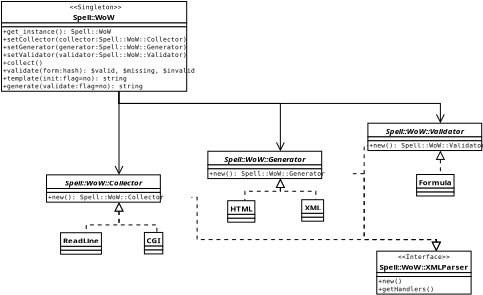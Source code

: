 <?xml version="1.0"?>
<diagram xmlns:dia="http://www.lysator.liu.se/~alla/dia/">
  <diagramdata>
    <attribute name="background">
      <color val="#ffffff"/>
    </attribute>
    <attribute name="paper">
      <composite type="paper">
        <attribute name="name">
          <string>#A4#</string>
        </attribute>
        <attribute name="tmargin">
          <real val="2.82"/>
        </attribute>
        <attribute name="bmargin">
          <real val="2.82"/>
        </attribute>
        <attribute name="lmargin">
          <real val="2.82"/>
        </attribute>
        <attribute name="rmargin">
          <real val="2.82"/>
        </attribute>
        <attribute name="is_portrait">
          <boolean val="false"/>
        </attribute>
        <attribute name="scaling">
          <real val="0.458"/>
        </attribute>
        <attribute name="fitto">
          <boolean val="true"/>
        </attribute>
        <attribute name="fitwidth">
          <int val="1"/>
        </attribute>
        <attribute name="fitheight">
          <int val="1"/>
        </attribute>
      </composite>
    </attribute>
    <attribute name="grid">
      <composite type="grid">
        <attribute name="width_x">
          <real val="1"/>
        </attribute>
        <attribute name="width_y">
          <real val="1"/>
        </attribute>
        <attribute name="visible_x">
          <int val="1"/>
        </attribute>
        <attribute name="visible_y">
          <int val="1"/>
        </attribute>
      </composite>
    </attribute>
    <attribute name="guides">
      <composite type="guides">
        <attribute name="hguides"/>
        <attribute name="vguides"/>
      </composite>
    </attribute>
  </diagramdata>
  <layer name="Background" visible="true">
    <object type="UML - Class" version="0" id="O0">
      <attribute name="obj_pos">
        <point val="-10.507,4.602"/>
      </attribute>
      <attribute name="obj_bb">
        <rectangle val="-10.557,4.552;13.613,13.852"/>
      </attribute>
      <attribute name="elem_corner">
        <point val="-10.507,4.602"/>
      </attribute>
      <attribute name="elem_width">
        <real val="24.07"/>
      </attribute>
      <attribute name="elem_height">
        <real val="9.2"/>
      </attribute>
      <attribute name="name">
        <string>#Spell::WoW#</string>
      </attribute>
      <attribute name="stereotype">
        <string>#Singleton#</string>
      </attribute>
      <attribute name="abstract">
        <boolean val="false"/>
      </attribute>
      <attribute name="suppress_attributes">
        <boolean val="false"/>
      </attribute>
      <attribute name="suppress_operations">
        <boolean val="false"/>
      </attribute>
      <attribute name="visible_attributes">
        <boolean val="true"/>
      </attribute>
      <attribute name="visible_operations">
        <boolean val="true"/>
      </attribute>
      <attribute name="attributes"/>
      <attribute name="operations">
        <composite type="umloperation">
          <attribute name="name">
            <string>#get_instance#</string>
          </attribute>
          <attribute name="type">
            <string>#Spell::WoW#</string>
          </attribute>
          <attribute name="visibility">
            <enum val="0"/>
          </attribute>
          <attribute name="abstract">
            <boolean val="false"/>
          </attribute>
          <attribute name="class_scope">
            <boolean val="false"/>
          </attribute>
          <attribute name="parameters"/>
        </composite>
        <composite type="umloperation">
          <attribute name="name">
            <string>#setCollector#</string>
          </attribute>
          <attribute name="type">
            <string/>
          </attribute>
          <attribute name="visibility">
            <enum val="0"/>
          </attribute>
          <attribute name="abstract">
            <boolean val="false"/>
          </attribute>
          <attribute name="class_scope">
            <boolean val="false"/>
          </attribute>
          <attribute name="parameters">
            <composite type="umlparameter">
              <attribute name="name">
                <string>#collector#</string>
              </attribute>
              <attribute name="type">
                <string>#Spell::WoW::Collector#</string>
              </attribute>
              <attribute name="value">
                <string/>
              </attribute>
              <attribute name="kind">
                <enum val="0"/>
              </attribute>
            </composite>
          </attribute>
        </composite>
        <composite type="umloperation">
          <attribute name="name">
            <string>#setGenerator#</string>
          </attribute>
          <attribute name="type">
            <string/>
          </attribute>
          <attribute name="visibility">
            <enum val="0"/>
          </attribute>
          <attribute name="abstract">
            <boolean val="false"/>
          </attribute>
          <attribute name="class_scope">
            <boolean val="false"/>
          </attribute>
          <attribute name="parameters">
            <composite type="umlparameter">
              <attribute name="name">
                <string>#generator#</string>
              </attribute>
              <attribute name="type">
                <string>#Spell::WoW::Generator#</string>
              </attribute>
              <attribute name="value">
                <string/>
              </attribute>
              <attribute name="kind">
                <enum val="0"/>
              </attribute>
            </composite>
          </attribute>
        </composite>
        <composite type="umloperation">
          <attribute name="name">
            <string>#setValidator#</string>
          </attribute>
          <attribute name="type">
            <string/>
          </attribute>
          <attribute name="visibility">
            <enum val="0"/>
          </attribute>
          <attribute name="abstract">
            <boolean val="false"/>
          </attribute>
          <attribute name="class_scope">
            <boolean val="false"/>
          </attribute>
          <attribute name="parameters">
            <composite type="umlparameter">
              <attribute name="name">
                <string>#validator#</string>
              </attribute>
              <attribute name="type">
                <string>#Spell::WoW::Validator#</string>
              </attribute>
              <attribute name="value">
                <string/>
              </attribute>
              <attribute name="kind">
                <enum val="0"/>
              </attribute>
            </composite>
          </attribute>
        </composite>
        <composite type="umloperation">
          <attribute name="name">
            <string>#collect#</string>
          </attribute>
          <attribute name="type">
            <string/>
          </attribute>
          <attribute name="visibility">
            <enum val="0"/>
          </attribute>
          <attribute name="abstract">
            <boolean val="false"/>
          </attribute>
          <attribute name="class_scope">
            <boolean val="false"/>
          </attribute>
          <attribute name="parameters"/>
        </composite>
        <composite type="umloperation">
          <attribute name="name">
            <string>#validate#</string>
          </attribute>
          <attribute name="type">
            <string>#$valid, $missing, $invalid#</string>
          </attribute>
          <attribute name="visibility">
            <enum val="0"/>
          </attribute>
          <attribute name="abstract">
            <boolean val="false"/>
          </attribute>
          <attribute name="class_scope">
            <boolean val="false"/>
          </attribute>
          <attribute name="parameters">
            <composite type="umlparameter">
              <attribute name="name">
                <string>#form#</string>
              </attribute>
              <attribute name="type">
                <string>#hash#</string>
              </attribute>
              <attribute name="value">
                <string/>
              </attribute>
              <attribute name="kind">
                <enum val="0"/>
              </attribute>
            </composite>
          </attribute>
        </composite>
        <composite type="umloperation">
          <attribute name="name">
            <string>#template#</string>
          </attribute>
          <attribute name="type">
            <string>#string#</string>
          </attribute>
          <attribute name="visibility">
            <enum val="0"/>
          </attribute>
          <attribute name="abstract">
            <boolean val="false"/>
          </attribute>
          <attribute name="class_scope">
            <boolean val="false"/>
          </attribute>
          <attribute name="parameters">
            <composite type="umlparameter">
              <attribute name="name">
                <string>#init#</string>
              </attribute>
              <attribute name="type">
                <string>#flag#</string>
              </attribute>
              <attribute name="value">
                <string>#no#</string>
              </attribute>
              <attribute name="kind">
                <enum val="0"/>
              </attribute>
            </composite>
          </attribute>
        </composite>
        <composite type="umloperation">
          <attribute name="name">
            <string>#generate#</string>
          </attribute>
          <attribute name="type">
            <string>#string#</string>
          </attribute>
          <attribute name="visibility">
            <enum val="0"/>
          </attribute>
          <attribute name="abstract">
            <boolean val="false"/>
          </attribute>
          <attribute name="class_scope">
            <boolean val="false"/>
          </attribute>
          <attribute name="parameters">
            <composite type="umlparameter">
              <attribute name="name">
                <string>#validate#</string>
              </attribute>
              <attribute name="type">
                <string>#flag#</string>
              </attribute>
              <attribute name="value">
                <string>#no#</string>
              </attribute>
              <attribute name="kind">
                <enum val="0"/>
              </attribute>
            </composite>
          </attribute>
        </composite>
      </attribute>
      <attribute name="template">
        <boolean val="false"/>
      </attribute>
      <attribute name="templates"/>
    </object>
    <object type="UML - Class" version="0" id="O1">
      <attribute name="obj_pos">
        <point val="-4.45,28.3"/>
      </attribute>
      <attribute name="obj_bb">
        <rectangle val="-4.5,28.25;0.854,30.55"/>
      </attribute>
      <attribute name="elem_corner">
        <point val="-4.45,28.3"/>
      </attribute>
      <attribute name="elem_width">
        <real val="5.254"/>
      </attribute>
      <attribute name="elem_height">
        <real val="2.2"/>
      </attribute>
      <attribute name="name">
        <string>#ReadLine#</string>
      </attribute>
      <attribute name="stereotype">
        <string/>
      </attribute>
      <attribute name="abstract">
        <boolean val="false"/>
      </attribute>
      <attribute name="suppress_attributes">
        <boolean val="false"/>
      </attribute>
      <attribute name="suppress_operations">
        <boolean val="false"/>
      </attribute>
      <attribute name="visible_attributes">
        <boolean val="true"/>
      </attribute>
      <attribute name="visible_operations">
        <boolean val="true"/>
      </attribute>
      <attribute name="attributes"/>
      <attribute name="operations"/>
      <attribute name="template">
        <boolean val="false"/>
      </attribute>
      <attribute name="templates"/>
    </object>
    <object type="UML - Class" version="0" id="O2">
      <attribute name="obj_pos">
        <point val="32.036,22.333"/>
      </attribute>
      <attribute name="obj_bb">
        <rectangle val="31.986,22.283;36.825,24.583"/>
      </attribute>
      <attribute name="elem_corner">
        <point val="32.036,22.333"/>
      </attribute>
      <attribute name="elem_width">
        <real val="4.739"/>
      </attribute>
      <attribute name="elem_height">
        <real val="2.2"/>
      </attribute>
      <attribute name="name">
        <string>#Formula#</string>
      </attribute>
      <attribute name="stereotype">
        <string/>
      </attribute>
      <attribute name="abstract">
        <boolean val="false"/>
      </attribute>
      <attribute name="suppress_attributes">
        <boolean val="false"/>
      </attribute>
      <attribute name="suppress_operations">
        <boolean val="false"/>
      </attribute>
      <attribute name="visible_attributes">
        <boolean val="true"/>
      </attribute>
      <attribute name="visible_operations">
        <boolean val="true"/>
      </attribute>
      <attribute name="attributes"/>
      <attribute name="operations"/>
      <attribute name="template">
        <boolean val="false"/>
      </attribute>
      <attribute name="templates"/>
    </object>
    <object type="UML - Class" version="0" id="O3">
      <attribute name="obj_pos">
        <point val="4.141,28.271"/>
      </attribute>
      <attribute name="obj_bb">
        <rectangle val="4.091,28.221;6.748,30.521"/>
      </attribute>
      <attribute name="elem_corner">
        <point val="4.141,28.271"/>
      </attribute>
      <attribute name="elem_width">
        <real val="2.557"/>
      </attribute>
      <attribute name="elem_height">
        <real val="2.2"/>
      </attribute>
      <attribute name="name">
        <string>#CGI#</string>
      </attribute>
      <attribute name="stereotype">
        <string/>
      </attribute>
      <attribute name="abstract">
        <boolean val="false"/>
      </attribute>
      <attribute name="suppress_attributes">
        <boolean val="false"/>
      </attribute>
      <attribute name="suppress_operations">
        <boolean val="false"/>
      </attribute>
      <attribute name="visible_attributes">
        <boolean val="true"/>
      </attribute>
      <attribute name="visible_operations">
        <boolean val="true"/>
      </attribute>
      <attribute name="attributes"/>
      <attribute name="operations"/>
      <attribute name="template">
        <boolean val="false"/>
      </attribute>
      <attribute name="templates"/>
    </object>
    <object type="UML - Realizes" version="0" id="O4">
      <attribute name="obj_pos">
        <point val="1.537,25.169"/>
      </attribute>
      <attribute name="obj_bb">
        <rectangle val="-2.673,24.319;2.387,29.15"/>
      </attribute>
      <attribute name="orth_points">
        <point val="1.537,25.169"/>
        <point val="1.537,27.5"/>
        <point val="-1.823,27.5"/>
        <point val="-1.823,28.3"/>
      </attribute>
      <attribute name="orth_orient">
        <enum val="1"/>
        <enum val="0"/>
        <enum val="1"/>
      </attribute>
      <attribute name="name">
        <string/>
      </attribute>
      <attribute name="stereotype">
        <string/>
      </attribute>
      <connections>
        <connection handle="0" to="O18" connection="6"/>
        <connection handle="1" to="O1" connection="1"/>
      </connections>
    </object>
    <object type="UML - Realizes" version="0" id="O5">
      <attribute name="obj_pos">
        <point val="1.537,25.169"/>
      </attribute>
      <attribute name="obj_bb">
        <rectangle val="0.687,24.319;6.27,29.121"/>
      </attribute>
      <attribute name="orth_points">
        <point val="1.537,25.169"/>
        <point val="1.537,27.5"/>
        <point val="5.42,27.5"/>
        <point val="5.42,28.271"/>
      </attribute>
      <attribute name="orth_orient">
        <enum val="1"/>
        <enum val="0"/>
        <enum val="1"/>
      </attribute>
      <attribute name="name">
        <string/>
      </attribute>
      <attribute name="stereotype">
        <string/>
      </attribute>
      <connections>
        <connection handle="0" to="O18" connection="6"/>
        <connection handle="1" to="O3" connection="1"/>
      </connections>
    </object>
    <object type="UML - Realizes" version="0" id="O6">
      <attribute name="obj_pos">
        <point val="34.473,19.877"/>
      </attribute>
      <attribute name="obj_bb">
        <rectangle val="33.556,19.027;35.323,23.183"/>
      </attribute>
      <attribute name="orth_points">
        <point val="34.473,19.877"/>
        <point val="34.473,22.333"/>
        <point val="34.406,22.333"/>
      </attribute>
      <attribute name="orth_orient">
        <enum val="1"/>
        <enum val="0"/>
      </attribute>
      <attribute name="name">
        <string/>
      </attribute>
      <attribute name="stereotype">
        <string/>
      </attribute>
      <connections>
        <connection handle="0" to="O19" connection="6"/>
        <connection handle="1" to="O2" connection="1"/>
      </connections>
    </object>
    <object type="UML - Association" version="0" id="O7">
      <attribute name="obj_pos">
        <point val="1.528,13.802"/>
      </attribute>
      <attribute name="obj_bb">
        <rectangle val="0.078,12.352;2.987,23.969"/>
      </attribute>
      <attribute name="orth_points">
        <point val="1.528,13.802"/>
        <point val="1.528,15.007"/>
        <point val="1.537,15.007"/>
        <point val="1.537,22.369"/>
      </attribute>
      <attribute name="orth_orient">
        <enum val="1"/>
        <enum val="0"/>
        <enum val="1"/>
      </attribute>
      <attribute name="name">
        <string/>
      </attribute>
      <attribute name="direction">
        <enum val="0"/>
      </attribute>
      <attribute name="ends">
        <composite>
          <attribute name="role">
            <string/>
          </attribute>
          <attribute name="multiplicity">
            <string/>
          </attribute>
          <attribute name="arrow">
            <boolean val="false"/>
          </attribute>
          <attribute name="aggregate">
            <enum val="0"/>
          </attribute>
        </composite>
        <composite>
          <attribute name="role">
            <string/>
          </attribute>
          <attribute name="multiplicity">
            <string/>
          </attribute>
          <attribute name="arrow">
            <boolean val="true"/>
          </attribute>
          <attribute name="aggregate">
            <enum val="0"/>
          </attribute>
        </composite>
      </attribute>
      <connections>
        <connection handle="0" to="O0" connection="6"/>
        <connection handle="1" to="O18" connection="1"/>
      </connections>
    </object>
    <object type="UML - Association" version="0" id="O8">
      <attribute name="obj_pos">
        <point val="1.528,13.802"/>
      </attribute>
      <attribute name="obj_bb">
        <rectangle val="0.078,12.352;35.923,18.677"/>
      </attribute>
      <attribute name="orth_points">
        <point val="1.528,13.802"/>
        <point val="1.528,15.05"/>
        <point val="34.473,15.05"/>
        <point val="34.473,17.077"/>
      </attribute>
      <attribute name="orth_orient">
        <enum val="1"/>
        <enum val="0"/>
        <enum val="1"/>
      </attribute>
      <attribute name="name">
        <string/>
      </attribute>
      <attribute name="direction">
        <enum val="0"/>
      </attribute>
      <attribute name="ends">
        <composite>
          <attribute name="role">
            <string/>
          </attribute>
          <attribute name="multiplicity">
            <string/>
          </attribute>
          <attribute name="arrow">
            <boolean val="false"/>
          </attribute>
          <attribute name="aggregate">
            <enum val="0"/>
          </attribute>
        </composite>
        <composite>
          <attribute name="role">
            <string/>
          </attribute>
          <attribute name="multiplicity">
            <string/>
          </attribute>
          <attribute name="arrow">
            <boolean val="true"/>
          </attribute>
          <attribute name="aggregate">
            <enum val="0"/>
          </attribute>
        </composite>
      </attribute>
      <connections>
        <connection handle="0" to="O0" connection="6"/>
        <connection handle="1" to="O19" connection="1"/>
      </connections>
    </object>
    <object type="UML - Class" version="0" id="O9">
      <attribute name="obj_pos">
        <point val="20.262,24.917"/>
      </attribute>
      <attribute name="obj_bb">
        <rectangle val="20.212,24.867;23.203,27.167"/>
      </attribute>
      <attribute name="elem_corner">
        <point val="20.262,24.917"/>
      </attribute>
      <attribute name="elem_width">
        <real val="2.891"/>
      </attribute>
      <attribute name="elem_height">
        <real val="2.2"/>
      </attribute>
      <attribute name="name">
        <string>#XML#</string>
      </attribute>
      <attribute name="stereotype">
        <string/>
      </attribute>
      <attribute name="abstract">
        <boolean val="false"/>
      </attribute>
      <attribute name="suppress_attributes">
        <boolean val="false"/>
      </attribute>
      <attribute name="suppress_operations">
        <boolean val="false"/>
      </attribute>
      <attribute name="visible_attributes">
        <boolean val="true"/>
      </attribute>
      <attribute name="visible_operations">
        <boolean val="true"/>
      </attribute>
      <attribute name="attributes"/>
      <attribute name="operations"/>
      <attribute name="template">
        <boolean val="false"/>
      </attribute>
      <attribute name="templates"/>
    </object>
    <object type="UML - Class" version="0" id="O10">
      <attribute name="obj_pos">
        <point val="10.643,19.95"/>
      </attribute>
      <attribute name="obj_bb">
        <rectangle val="10.593,19.9;25.552,22.8"/>
      </attribute>
      <attribute name="elem_corner">
        <point val="10.643,19.95"/>
      </attribute>
      <attribute name="elem_width">
        <real val="14.859"/>
      </attribute>
      <attribute name="elem_height">
        <real val="2.8"/>
      </attribute>
      <attribute name="name">
        <string>#Spell::WoW::Generator#</string>
      </attribute>
      <attribute name="stereotype">
        <string/>
      </attribute>
      <attribute name="abstract">
        <boolean val="true"/>
      </attribute>
      <attribute name="suppress_attributes">
        <boolean val="true"/>
      </attribute>
      <attribute name="suppress_operations">
        <boolean val="false"/>
      </attribute>
      <attribute name="visible_attributes">
        <boolean val="true"/>
      </attribute>
      <attribute name="visible_operations">
        <boolean val="true"/>
      </attribute>
      <attribute name="attributes"/>
      <attribute name="operations">
        <composite type="umloperation">
          <attribute name="name">
            <string>#new#</string>
          </attribute>
          <attribute name="type">
            <string>#Spell::WoW::Generator#</string>
          </attribute>
          <attribute name="visibility">
            <enum val="0"/>
          </attribute>
          <attribute name="abstract">
            <boolean val="false"/>
          </attribute>
          <attribute name="class_scope">
            <boolean val="false"/>
          </attribute>
          <attribute name="parameters"/>
        </composite>
      </attribute>
      <attribute name="template">
        <boolean val="false"/>
      </attribute>
      <attribute name="templates"/>
    </object>
    <object type="UML - Class" version="0" id="O11">
      <attribute name="obj_pos">
        <point val="12.676,25.02"/>
      </attribute>
      <attribute name="obj_bb">
        <rectangle val="12.626,24.97;16.253,27.27"/>
      </attribute>
      <attribute name="elem_corner">
        <point val="12.676,25.02"/>
      </attribute>
      <attribute name="elem_width">
        <real val="3.527"/>
      </attribute>
      <attribute name="elem_height">
        <real val="2.2"/>
      </attribute>
      <attribute name="name">
        <string>#HTML#</string>
      </attribute>
      <attribute name="stereotype">
        <string/>
      </attribute>
      <attribute name="abstract">
        <boolean val="false"/>
      </attribute>
      <attribute name="suppress_attributes">
        <boolean val="false"/>
      </attribute>
      <attribute name="suppress_operations">
        <boolean val="false"/>
      </attribute>
      <attribute name="visible_attributes">
        <boolean val="true"/>
      </attribute>
      <attribute name="visible_operations">
        <boolean val="true"/>
      </attribute>
      <attribute name="attributes"/>
      <attribute name="operations"/>
      <attribute name="template">
        <boolean val="false"/>
      </attribute>
      <attribute name="templates"/>
    </object>
    <object type="UML - Realizes" version="0" id="O12">
      <attribute name="obj_pos">
        <point val="18.073,22.75"/>
      </attribute>
      <attribute name="obj_bb">
        <rectangle val="17.223,21.9;22.558,25.767"/>
      </attribute>
      <attribute name="orth_points">
        <point val="18.073,22.75"/>
        <point val="18.073,24.05"/>
        <point val="21.708,24.05"/>
        <point val="21.708,24.917"/>
      </attribute>
      <attribute name="orth_orient">
        <enum val="1"/>
        <enum val="0"/>
        <enum val="1"/>
      </attribute>
      <attribute name="name">
        <string/>
      </attribute>
      <attribute name="stereotype">
        <string/>
      </attribute>
      <connections>
        <connection handle="0" to="O10" connection="6"/>
        <connection handle="1" to="O9" connection="1"/>
      </connections>
    </object>
    <object type="UML - Realizes" version="0" id="O13">
      <attribute name="obj_pos">
        <point val="18.073,22.75"/>
      </attribute>
      <attribute name="obj_bb">
        <rectangle val="13.59,21.9;18.922,25.87"/>
      </attribute>
      <attribute name="orth_points">
        <point val="18.073,22.75"/>
        <point val="18.073,24.05"/>
        <point val="14.44,24.05"/>
        <point val="14.44,25.02"/>
      </attribute>
      <attribute name="orth_orient">
        <enum val="1"/>
        <enum val="0"/>
        <enum val="1"/>
      </attribute>
      <attribute name="name">
        <string/>
      </attribute>
      <attribute name="stereotype">
        <string/>
      </attribute>
      <connections>
        <connection handle="0" to="O10" connection="6"/>
        <connection handle="1" to="O11" connection="1"/>
      </connections>
    </object>
    <object type="UML - Association" version="0" id="O14">
      <attribute name="obj_pos">
        <point val="1.528,13.802"/>
      </attribute>
      <attribute name="obj_bb">
        <rectangle val="0.078,12.352;19.523,21.55"/>
      </attribute>
      <attribute name="orth_points">
        <point val="1.528,13.802"/>
        <point val="1.528,15.05"/>
        <point val="18.073,15.05"/>
        <point val="18.073,19.95"/>
      </attribute>
      <attribute name="orth_orient">
        <enum val="1"/>
        <enum val="0"/>
        <enum val="1"/>
      </attribute>
      <attribute name="name">
        <string/>
      </attribute>
      <attribute name="direction">
        <enum val="0"/>
      </attribute>
      <attribute name="ends">
        <composite>
          <attribute name="role">
            <string/>
          </attribute>
          <attribute name="multiplicity">
            <string/>
          </attribute>
          <attribute name="arrow">
            <boolean val="false"/>
          </attribute>
          <attribute name="aggregate">
            <enum val="0"/>
          </attribute>
        </composite>
        <composite>
          <attribute name="role">
            <string/>
          </attribute>
          <attribute name="multiplicity">
            <string/>
          </attribute>
          <attribute name="arrow">
            <boolean val="true"/>
          </attribute>
          <attribute name="aggregate">
            <enum val="0"/>
          </attribute>
        </composite>
      </attribute>
      <connections>
        <connection handle="0" to="O0" connection="6"/>
        <connection handle="1" to="O10" connection="1"/>
      </connections>
    </object>
    <object type="UML - Realizes" version="0" id="O15">
      <attribute name="obj_pos">
        <point val="34.052,30.188"/>
      </attribute>
      <attribute name="obj_bb">
        <rectangle val="24.652,21.4;34.902,31.038"/>
      </attribute>
      <attribute name="orth_points">
        <point val="34.052,30.188"/>
        <point val="34.052,28.999"/>
        <point val="26.661,28.999"/>
        <point val="26.661,22.25"/>
        <point val="25.502,22.25"/>
      </attribute>
      <attribute name="orth_orient">
        <enum val="1"/>
        <enum val="0"/>
        <enum val="1"/>
        <enum val="0"/>
      </attribute>
      <attribute name="name">
        <string/>
      </attribute>
      <attribute name="stereotype">
        <string/>
      </attribute>
      <connections>
        <connection handle="0" to="O20" connection="1"/>
        <connection handle="1" to="O10" connection="9"/>
      </connections>
    </object>
    <object type="UML - Realizes" version="0" id="O16">
      <attribute name="obj_pos">
        <point val="34.052,30.188"/>
      </attribute>
      <attribute name="obj_bb">
        <rectangle val="25.811,18.527;34.902,31.038"/>
      </attribute>
      <attribute name="orth_points">
        <point val="34.052,30.188"/>
        <point val="34.052,29.007"/>
        <point val="26.661,29.007"/>
        <point val="26.661,19.377"/>
        <point val="27.043,19.377"/>
      </attribute>
      <attribute name="orth_orient">
        <enum val="1"/>
        <enum val="0"/>
        <enum val="1"/>
        <enum val="0"/>
      </attribute>
      <attribute name="name">
        <string/>
      </attribute>
      <attribute name="stereotype">
        <string/>
      </attribute>
      <connections>
        <connection handle="0" to="O20" connection="1"/>
        <connection handle="1" to="O19" connection="8"/>
      </connections>
    </object>
    <object type="UML - Realizes" version="0" id="O17">
      <attribute name="obj_pos">
        <point val="34.052,30.188"/>
      </attribute>
      <attribute name="obj_bb">
        <rectangle val="8.117,23.819;34.902,31.038"/>
      </attribute>
      <attribute name="orth_points">
        <point val="34.052,30.188"/>
        <point val="34.052,29.003"/>
        <point val="9.541,29.003"/>
        <point val="9.541,24.669"/>
        <point val="8.967,24.669"/>
      </attribute>
      <attribute name="orth_orient">
        <enum val="1"/>
        <enum val="0"/>
        <enum val="1"/>
        <enum val="0"/>
      </attribute>
      <attribute name="name">
        <string/>
      </attribute>
      <attribute name="stereotype">
        <string/>
      </attribute>
      <connections>
        <connection handle="0" to="O20" connection="1"/>
        <connection handle="1" to="O18" connection="9"/>
      </connections>
    </object>
    <object type="UML - Class" version="0" id="O18">
      <attribute name="obj_pos">
        <point val="-5.892,22.369"/>
      </attribute>
      <attribute name="obj_bb">
        <rectangle val="-5.942,22.319;9.017,25.219"/>
      </attribute>
      <attribute name="elem_corner">
        <point val="-5.892,22.369"/>
      </attribute>
      <attribute name="elem_width">
        <real val="14.859"/>
      </attribute>
      <attribute name="elem_height">
        <real val="2.8"/>
      </attribute>
      <attribute name="name">
        <string>#Spell::WoW::Collector#</string>
      </attribute>
      <attribute name="stereotype">
        <string/>
      </attribute>
      <attribute name="abstract">
        <boolean val="true"/>
      </attribute>
      <attribute name="suppress_attributes">
        <boolean val="true"/>
      </attribute>
      <attribute name="suppress_operations">
        <boolean val="false"/>
      </attribute>
      <attribute name="visible_attributes">
        <boolean val="true"/>
      </attribute>
      <attribute name="visible_operations">
        <boolean val="true"/>
      </attribute>
      <attribute name="attributes"/>
      <attribute name="operations">
        <composite type="umloperation">
          <attribute name="name">
            <string>#new#</string>
          </attribute>
          <attribute name="type">
            <string>#Spell::WoW::Collector#</string>
          </attribute>
          <attribute name="visibility">
            <enum val="0"/>
          </attribute>
          <attribute name="abstract">
            <boolean val="false"/>
          </attribute>
          <attribute name="class_scope">
            <boolean val="false"/>
          </attribute>
          <attribute name="parameters"/>
        </composite>
      </attribute>
      <attribute name="template">
        <boolean val="false"/>
      </attribute>
      <attribute name="templates"/>
    </object>
    <object type="UML - Class" version="0" id="O19">
      <attribute name="obj_pos">
        <point val="27.043,17.077"/>
      </attribute>
      <attribute name="obj_bb">
        <rectangle val="26.993,17.027;41.952,19.927"/>
      </attribute>
      <attribute name="elem_corner">
        <point val="27.043,17.077"/>
      </attribute>
      <attribute name="elem_width">
        <real val="14.859"/>
      </attribute>
      <attribute name="elem_height">
        <real val="2.8"/>
      </attribute>
      <attribute name="name">
        <string>#Spell::WoW::Validator#</string>
      </attribute>
      <attribute name="stereotype">
        <string/>
      </attribute>
      <attribute name="abstract">
        <boolean val="true"/>
      </attribute>
      <attribute name="suppress_attributes">
        <boolean val="true"/>
      </attribute>
      <attribute name="suppress_operations">
        <boolean val="false"/>
      </attribute>
      <attribute name="visible_attributes">
        <boolean val="true"/>
      </attribute>
      <attribute name="visible_operations">
        <boolean val="true"/>
      </attribute>
      <attribute name="attributes"/>
      <attribute name="operations">
        <composite type="umloperation">
          <attribute name="name">
            <string>#new#</string>
          </attribute>
          <attribute name="type">
            <string>#Spell::WoW::Validator#</string>
          </attribute>
          <attribute name="visibility">
            <enum val="0"/>
          </attribute>
          <attribute name="abstract">
            <boolean val="false"/>
          </attribute>
          <attribute name="class_scope">
            <boolean val="false"/>
          </attribute>
          <attribute name="parameters"/>
        </composite>
      </attribute>
      <attribute name="template">
        <boolean val="false"/>
      </attribute>
      <attribute name="templates"/>
    </object>
    <object type="UML - Class" version="0" id="O20">
      <attribute name="obj_pos">
        <point val="27.956,30.188"/>
      </attribute>
      <attribute name="obj_bb">
        <rectangle val="27.906,30.138;40.199,34.638"/>
      </attribute>
      <attribute name="elem_corner">
        <point val="27.956,30.188"/>
      </attribute>
      <attribute name="elem_width">
        <real val="12.193"/>
      </attribute>
      <attribute name="elem_height">
        <real val="4.4"/>
      </attribute>
      <attribute name="name">
        <string>#Spell::WoW::XMLParser#</string>
      </attribute>
      <attribute name="stereotype">
        <string>#Interface#</string>
      </attribute>
      <attribute name="abstract">
        <boolean val="false"/>
      </attribute>
      <attribute name="suppress_attributes">
        <boolean val="true"/>
      </attribute>
      <attribute name="suppress_operations">
        <boolean val="false"/>
      </attribute>
      <attribute name="visible_attributes">
        <boolean val="true"/>
      </attribute>
      <attribute name="visible_operations">
        <boolean val="true"/>
      </attribute>
      <attribute name="attributes"/>
      <attribute name="operations">
        <composite type="umloperation">
          <attribute name="name">
            <string>#new#</string>
          </attribute>
          <attribute name="type">
            <string/>
          </attribute>
          <attribute name="visibility">
            <enum val="0"/>
          </attribute>
          <attribute name="abstract">
            <boolean val="false"/>
          </attribute>
          <attribute name="class_scope">
            <boolean val="false"/>
          </attribute>
          <attribute name="parameters"/>
        </composite>
        <composite type="umloperation">
          <attribute name="name">
            <string>#getHandlers#</string>
          </attribute>
          <attribute name="type">
            <string/>
          </attribute>
          <attribute name="visibility">
            <enum val="0"/>
          </attribute>
          <attribute name="abstract">
            <boolean val="false"/>
          </attribute>
          <attribute name="class_scope">
            <boolean val="false"/>
          </attribute>
          <attribute name="parameters"/>
        </composite>
      </attribute>
      <attribute name="template">
        <boolean val="false"/>
      </attribute>
      <attribute name="templates"/>
    </object>
  </layer>
</diagram>
